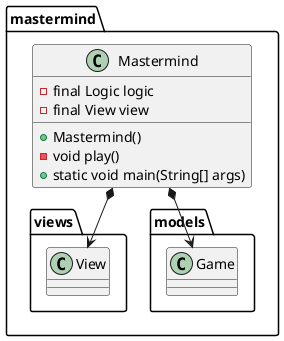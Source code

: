 @startuml

    class mastermind.Mastermind{
        - final Logic logic
        - final View view
        + Mastermind()
        - void play()
        + static void main(String[] args)
    }


    mastermind.Mastermind *--> mastermind.views.View
    mastermind.Mastermind *--> mastermind.models.Game

@enduml